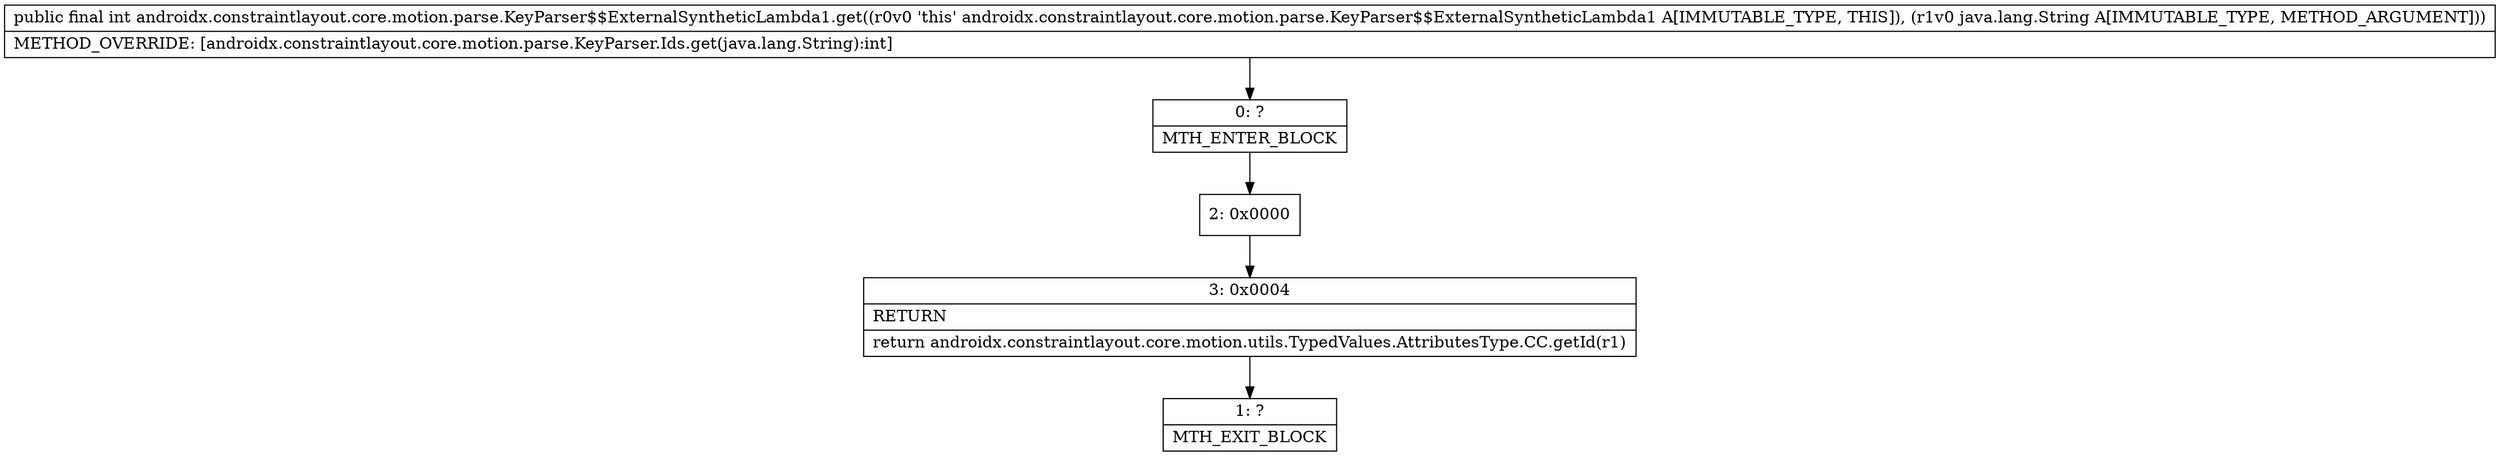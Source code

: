 digraph "CFG forandroidx.constraintlayout.core.motion.parse.KeyParser$$ExternalSyntheticLambda1.get(Ljava\/lang\/String;)I" {
Node_0 [shape=record,label="{0\:\ ?|MTH_ENTER_BLOCK\l}"];
Node_2 [shape=record,label="{2\:\ 0x0000}"];
Node_3 [shape=record,label="{3\:\ 0x0004|RETURN\l|return androidx.constraintlayout.core.motion.utils.TypedValues.AttributesType.CC.getId(r1)\l}"];
Node_1 [shape=record,label="{1\:\ ?|MTH_EXIT_BLOCK\l}"];
MethodNode[shape=record,label="{public final int androidx.constraintlayout.core.motion.parse.KeyParser$$ExternalSyntheticLambda1.get((r0v0 'this' androidx.constraintlayout.core.motion.parse.KeyParser$$ExternalSyntheticLambda1 A[IMMUTABLE_TYPE, THIS]), (r1v0 java.lang.String A[IMMUTABLE_TYPE, METHOD_ARGUMENT]))  | METHOD_OVERRIDE: [androidx.constraintlayout.core.motion.parse.KeyParser.Ids.get(java.lang.String):int]\l}"];
MethodNode -> Node_0;Node_0 -> Node_2;
Node_2 -> Node_3;
Node_3 -> Node_1;
}

